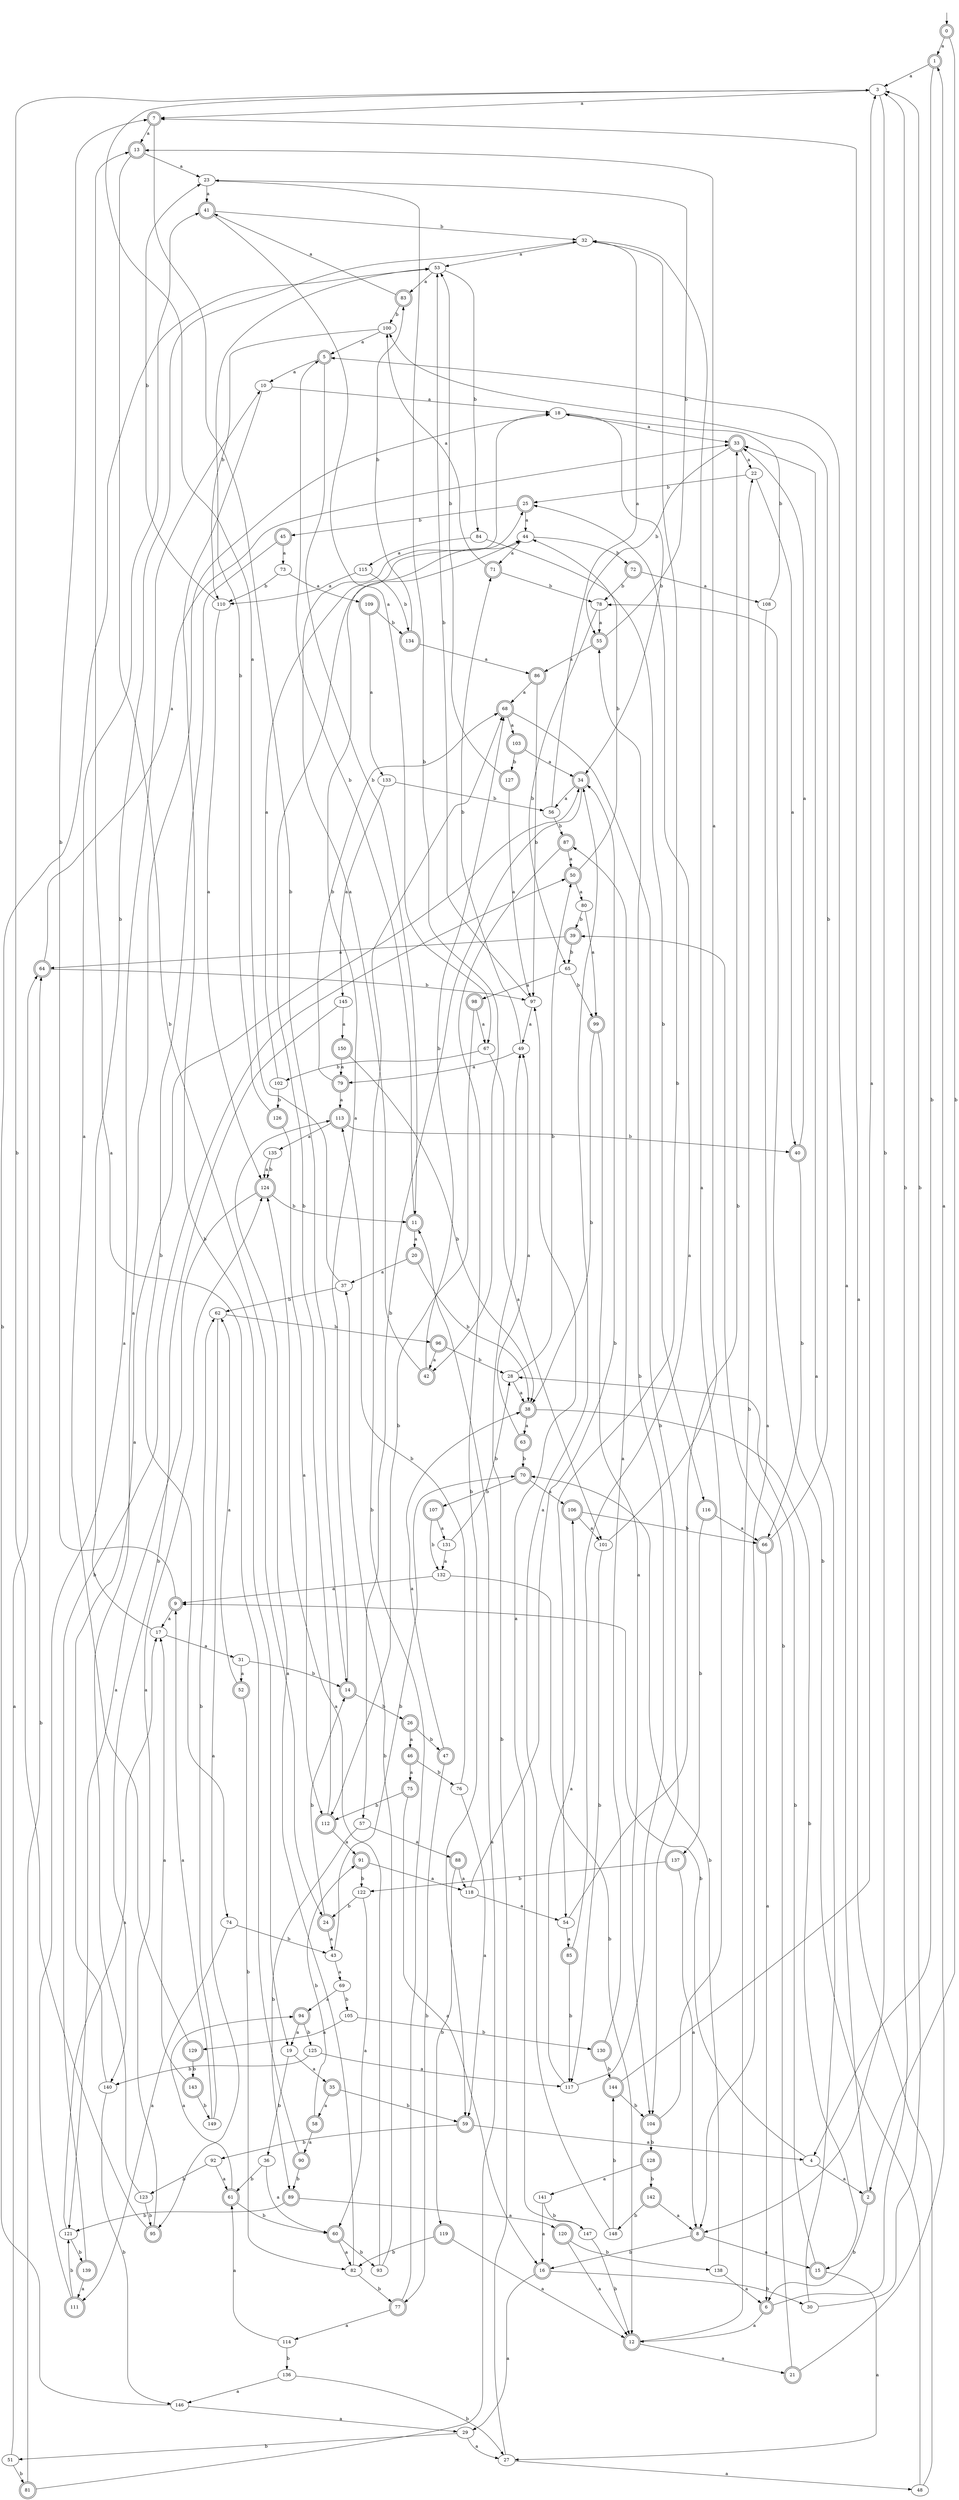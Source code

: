digraph RandomDFA {
  __start0 [label="", shape=none];
  __start0 -> 0 [label=""];
  0 [shape=circle] [shape=doublecircle]
  0 -> 1 [label="a"]
  0 -> 2 [label="b"]
  1 [shape=doublecircle]
  1 -> 3 [label="a"]
  1 -> 4 [label="b"]
  2 [shape=doublecircle]
  2 -> 5 [label="a"]
  2 -> 6 [label="b"]
  3
  3 -> 7 [label="a"]
  3 -> 8 [label="b"]
  4
  4 -> 2 [label="a"]
  4 -> 9 [label="b"]
  5 [shape=doublecircle]
  5 -> 10 [label="a"]
  5 -> 11 [label="b"]
  6 [shape=doublecircle]
  6 -> 12 [label="a"]
  6 -> 3 [label="b"]
  7 [shape=doublecircle]
  7 -> 13 [label="a"]
  7 -> 14 [label="b"]
  8 [shape=doublecircle]
  8 -> 15 [label="a"]
  8 -> 16 [label="b"]
  9 [shape=doublecircle]
  9 -> 17 [label="a"]
  9 -> 7 [label="b"]
  10
  10 -> 18 [label="a"]
  10 -> 19 [label="b"]
  11 [shape=doublecircle]
  11 -> 20 [label="a"]
  11 -> 5 [label="b"]
  12 [shape=doublecircle]
  12 -> 21 [label="a"]
  12 -> 22 [label="b"]
  13 [shape=doublecircle]
  13 -> 23 [label="a"]
  13 -> 24 [label="b"]
  14 [shape=doublecircle]
  14 -> 25 [label="a"]
  14 -> 26 [label="b"]
  15 [shape=doublecircle]
  15 -> 27 [label="a"]
  15 -> 28 [label="b"]
  16 [shape=doublecircle]
  16 -> 29 [label="a"]
  16 -> 30 [label="b"]
  17
  17 -> 31 [label="a"]
  17 -> 32 [label="b"]
  18
  18 -> 33 [label="a"]
  18 -> 34 [label="b"]
  19
  19 -> 35 [label="a"]
  19 -> 36 [label="b"]
  20 [shape=doublecircle]
  20 -> 37 [label="a"]
  20 -> 38 [label="b"]
  21 [shape=doublecircle]
  21 -> 1 [label="a"]
  21 -> 39 [label="b"]
  22
  22 -> 40 [label="a"]
  22 -> 25 [label="b"]
  23
  23 -> 41 [label="a"]
  23 -> 42 [label="b"]
  24 [shape=doublecircle]
  24 -> 43 [label="a"]
  24 -> 14 [label="b"]
  25 [shape=doublecircle]
  25 -> 44 [label="a"]
  25 -> 45 [label="b"]
  26 [shape=doublecircle]
  26 -> 46 [label="a"]
  26 -> 47 [label="b"]
  27
  27 -> 48 [label="a"]
  27 -> 49 [label="b"]
  28
  28 -> 38 [label="a"]
  28 -> 50 [label="b"]
  29
  29 -> 27 [label="a"]
  29 -> 51 [label="b"]
  30
  30 -> 33 [label="a"]
  30 -> 3 [label="b"]
  31
  31 -> 52 [label="a"]
  31 -> 14 [label="b"]
  32
  32 -> 53 [label="a"]
  32 -> 54 [label="b"]
  33 [shape=doublecircle]
  33 -> 22 [label="a"]
  33 -> 55 [label="b"]
  34 [shape=doublecircle]
  34 -> 56 [label="a"]
  34 -> 57 [label="b"]
  35 [shape=doublecircle]
  35 -> 58 [label="a"]
  35 -> 59 [label="b"]
  36
  36 -> 60 [label="a"]
  36 -> 61 [label="b"]
  37
  37 -> 3 [label="a"]
  37 -> 62 [label="b"]
  38 [shape=doublecircle]
  38 -> 63 [label="a"]
  38 -> 15 [label="b"]
  39 [shape=doublecircle]
  39 -> 64 [label="a"]
  39 -> 65 [label="b"]
  40 [shape=doublecircle]
  40 -> 33 [label="a"]
  40 -> 66 [label="b"]
  41 [shape=doublecircle]
  41 -> 67 [label="a"]
  41 -> 32 [label="b"]
  42 [shape=doublecircle]
  42 -> 18 [label="a"]
  42 -> 68 [label="b"]
  43
  43 -> 69 [label="a"]
  43 -> 70 [label="b"]
  44
  44 -> 71 [label="a"]
  44 -> 72 [label="b"]
  45 [shape=doublecircle]
  45 -> 73 [label="a"]
  45 -> 74 [label="b"]
  46 [shape=doublecircle]
  46 -> 75 [label="a"]
  46 -> 76 [label="b"]
  47 [shape=doublecircle]
  47 -> 38 [label="a"]
  47 -> 77 [label="b"]
  48
  48 -> 7 [label="a"]
  48 -> 78 [label="b"]
  49
  49 -> 79 [label="a"]
  49 -> 71 [label="b"]
  50 [shape=doublecircle]
  50 -> 80 [label="a"]
  50 -> 44 [label="b"]
  51
  51 -> 64 [label="a"]
  51 -> 81 [label="b"]
  52 [shape=doublecircle]
  52 -> 62 [label="a"]
  52 -> 82 [label="b"]
  53
  53 -> 83 [label="a"]
  53 -> 84 [label="b"]
  54
  54 -> 85 [label="a"]
  54 -> 33 [label="b"]
  55 [shape=doublecircle]
  55 -> 86 [label="a"]
  55 -> 23 [label="b"]
  56
  56 -> 32 [label="a"]
  56 -> 87 [label="b"]
  57
  57 -> 88 [label="a"]
  57 -> 89 [label="b"]
  58 [shape=doublecircle]
  58 -> 90 [label="a"]
  58 -> 91 [label="b"]
  59 [shape=doublecircle]
  59 -> 4 [label="a"]
  59 -> 92 [label="b"]
  60 [shape=doublecircle]
  60 -> 82 [label="a"]
  60 -> 93 [label="b"]
  61 [shape=doublecircle]
  61 -> 94 [label="a"]
  61 -> 60 [label="b"]
  62
  62 -> 95 [label="a"]
  62 -> 96 [label="b"]
  63 [shape=doublecircle]
  63 -> 49 [label="a"]
  63 -> 70 [label="b"]
  64 [shape=doublecircle]
  64 -> 33 [label="a"]
  64 -> 97 [label="b"]
  65
  65 -> 98 [label="a"]
  65 -> 99 [label="b"]
  66 [shape=doublecircle]
  66 -> 6 [label="a"]
  66 -> 100 [label="b"]
  67
  67 -> 101 [label="a"]
  67 -> 102 [label="b"]
  68 [shape=doublecircle]
  68 -> 103 [label="a"]
  68 -> 104 [label="b"]
  69
  69 -> 94 [label="a"]
  69 -> 105 [label="b"]
  70 [shape=doublecircle]
  70 -> 106 [label="a"]
  70 -> 107 [label="b"]
  71 [shape=doublecircle]
  71 -> 100 [label="a"]
  71 -> 78 [label="b"]
  72 [shape=doublecircle]
  72 -> 108 [label="a"]
  72 -> 78 [label="b"]
  73
  73 -> 109 [label="a"]
  73 -> 110 [label="b"]
  74
  74 -> 111 [label="a"]
  74 -> 43 [label="b"]
  75 [shape=doublecircle]
  75 -> 16 [label="a"]
  75 -> 112 [label="b"]
  76
  76 -> 59 [label="a"]
  76 -> 113 [label="b"]
  77 [shape=doublecircle]
  77 -> 114 [label="a"]
  77 -> 68 [label="b"]
  78
  78 -> 55 [label="a"]
  78 -> 65 [label="b"]
  79 [shape=doublecircle]
  79 -> 113 [label="a"]
  79 -> 68 [label="b"]
  80
  80 -> 99 [label="a"]
  80 -> 39 [label="b"]
  81 [shape=doublecircle]
  81 -> 11 [label="a"]
  81 -> 64 [label="b"]
  82
  82 -> 113 [label="a"]
  82 -> 77 [label="b"]
  83 [shape=doublecircle]
  83 -> 41 [label="a"]
  83 -> 100 [label="b"]
  84
  84 -> 115 [label="a"]
  84 -> 116 [label="b"]
  85 [shape=doublecircle]
  85 -> 25 [label="a"]
  85 -> 117 [label="b"]
  86 [shape=doublecircle]
  86 -> 68 [label="a"]
  86 -> 97 [label="b"]
  87 [shape=doublecircle]
  87 -> 50 [label="a"]
  87 -> 59 [label="b"]
  88 [shape=doublecircle]
  88 -> 118 [label="a"]
  88 -> 119 [label="b"]
  89 [shape=doublecircle]
  89 -> 120 [label="a"]
  89 -> 121 [label="b"]
  90 [shape=doublecircle]
  90 -> 13 [label="a"]
  90 -> 89 [label="b"]
  91 [shape=doublecircle]
  91 -> 118 [label="a"]
  91 -> 122 [label="b"]
  92
  92 -> 61 [label="a"]
  92 -> 123 [label="b"]
  93
  93 -> 124 [label="a"]
  93 -> 37 [label="b"]
  94 [shape=doublecircle]
  94 -> 19 [label="a"]
  94 -> 125 [label="b"]
  95 [shape=doublecircle]
  95 -> 124 [label="a"]
  95 -> 3 [label="b"]
  96 [shape=doublecircle]
  96 -> 42 [label="a"]
  96 -> 28 [label="b"]
  97
  97 -> 49 [label="a"]
  97 -> 53 [label="b"]
  98 [shape=doublecircle]
  98 -> 67 [label="a"]
  98 -> 112 [label="b"]
  99 [shape=doublecircle]
  99 -> 104 [label="a"]
  99 -> 38 [label="b"]
  100
  100 -> 5 [label="a"]
  100 -> 110 [label="b"]
  101
  101 -> 13 [label="a"]
  101 -> 117 [label="b"]
  102
  102 -> 44 [label="a"]
  102 -> 126 [label="b"]
  103 [shape=doublecircle]
  103 -> 34 [label="a"]
  103 -> 127 [label="b"]
  104 [shape=doublecircle]
  104 -> 32 [label="a"]
  104 -> 128 [label="b"]
  105
  105 -> 129 [label="a"]
  105 -> 130 [label="b"]
  106 [shape=doublecircle]
  106 -> 101 [label="a"]
  106 -> 66 [label="b"]
  107 [shape=doublecircle]
  107 -> 131 [label="a"]
  107 -> 132 [label="b"]
  108
  108 -> 8 [label="a"]
  108 -> 18 [label="b"]
  109 [shape=doublecircle]
  109 -> 133 [label="a"]
  109 -> 134 [label="b"]
  110
  110 -> 124 [label="a"]
  110 -> 23 [label="b"]
  111 [shape=doublecircle]
  111 -> 10 [label="a"]
  111 -> 121 [label="b"]
  112 [shape=doublecircle]
  112 -> 91 [label="a"]
  112 -> 44 [label="b"]
  113 [shape=doublecircle]
  113 -> 135 [label="a"]
  113 -> 40 [label="b"]
  114
  114 -> 61 [label="a"]
  114 -> 136 [label="b"]
  115
  115 -> 110 [label="a"]
  115 -> 134 [label="b"]
  116 [shape=doublecircle]
  116 -> 66 [label="a"]
  116 -> 137 [label="b"]
  117
  117 -> 106 [label="a"]
  117 -> 55 [label="b"]
  118
  118 -> 54 [label="a"]
  118 -> 34 [label="b"]
  119 [shape=doublecircle]
  119 -> 12 [label="a"]
  119 -> 82 [label="b"]
  120 [shape=doublecircle]
  120 -> 12 [label="a"]
  120 -> 138 [label="b"]
  121
  121 -> 17 [label="a"]
  121 -> 139 [label="b"]
  122
  122 -> 60 [label="a"]
  122 -> 24 [label="b"]
  123
  123 -> 18 [label="a"]
  123 -> 95 [label="b"]
  124 [shape=doublecircle]
  124 -> 121 [label="a"]
  124 -> 11 [label="b"]
  125
  125 -> 117 [label="a"]
  125 -> 140 [label="b"]
  126 [shape=doublecircle]
  126 -> 112 [label="a"]
  126 -> 53 [label="b"]
  127 [shape=doublecircle]
  127 -> 97 [label="a"]
  127 -> 53 [label="b"]
  128 [shape=doublecircle]
  128 -> 141 [label="a"]
  128 -> 142 [label="b"]
  129 [shape=doublecircle]
  129 -> 41 [label="a"]
  129 -> 143 [label="b"]
  130 [shape=doublecircle]
  130 -> 87 [label="a"]
  130 -> 144 [label="b"]
  131
  131 -> 132 [label="a"]
  131 -> 28 [label="b"]
  132
  132 -> 9 [label="a"]
  132 -> 12 [label="b"]
  133
  133 -> 145 [label="a"]
  133 -> 56 [label="b"]
  134 [shape=doublecircle]
  134 -> 86 [label="a"]
  134 -> 83 [label="b"]
  135
  135 -> 124 [label="a"]
  135 -> 124 [label="b"]
  136
  136 -> 146 [label="a"]
  136 -> 27 [label="b"]
  137 [shape=doublecircle]
  137 -> 8 [label="a"]
  137 -> 122 [label="b"]
  138
  138 -> 6 [label="a"]
  138 -> 70 [label="b"]
  139 [shape=doublecircle]
  139 -> 111 [label="a"]
  139 -> 50 [label="b"]
  140
  140 -> 34 [label="a"]
  140 -> 146 [label="b"]
  141
  141 -> 16 [label="a"]
  141 -> 147 [label="b"]
  142 [shape=doublecircle]
  142 -> 8 [label="a"]
  142 -> 148 [label="b"]
  143 [shape=doublecircle]
  143 -> 17 [label="a"]
  143 -> 149 [label="b"]
  144 [shape=doublecircle]
  144 -> 3 [label="a"]
  144 -> 104 [label="b"]
  145
  145 -> 150 [label="a"]
  145 -> 140 [label="b"]
  146
  146 -> 29 [label="a"]
  146 -> 53 [label="b"]
  147
  147 -> 97 [label="a"]
  147 -> 12 [label="b"]
  148
  148 -> 34 [label="a"]
  148 -> 144 [label="b"]
  149
  149 -> 9 [label="a"]
  149 -> 62 [label="b"]
  150 [shape=doublecircle]
  150 -> 79 [label="a"]
  150 -> 38 [label="b"]
}
